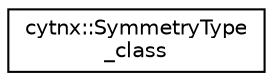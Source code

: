 digraph "Graphical Class Hierarchy"
{
  edge [fontname="Helvetica",fontsize="10",labelfontname="Helvetica",labelfontsize="10"];
  node [fontname="Helvetica",fontsize="10",shape=record];
  rankdir="LR";
  Node0 [label="cytnx::SymmetryType\l_class",height=0.2,width=0.4,color="black", fillcolor="white", style="filled",URL="$classcytnx_1_1SymmetryType__class.html"];
}
